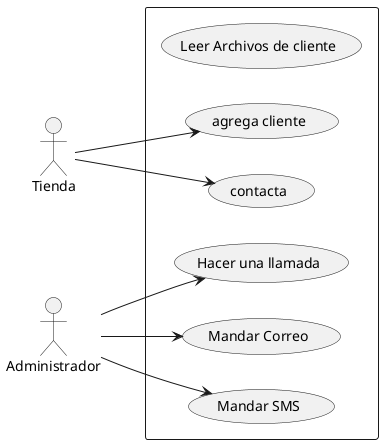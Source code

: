 @startuml

left to right direction
skinparam packageStyle rectangle

:Tienda: as tienda
:Administrador: as admin

rectangle {
  (Leer Archivos de cliente) as (leer)
  (Mandar Correo) as (correo)
  (Mandar SMS) as (sms)
  (Hacer una llamada) as (llamada)

  admin --> (correo)
  admin --> (sms)
  admin --> (llamada)
  tienda --> (agrega cliente)
  tienda --> (contacta)
}
@endluml
